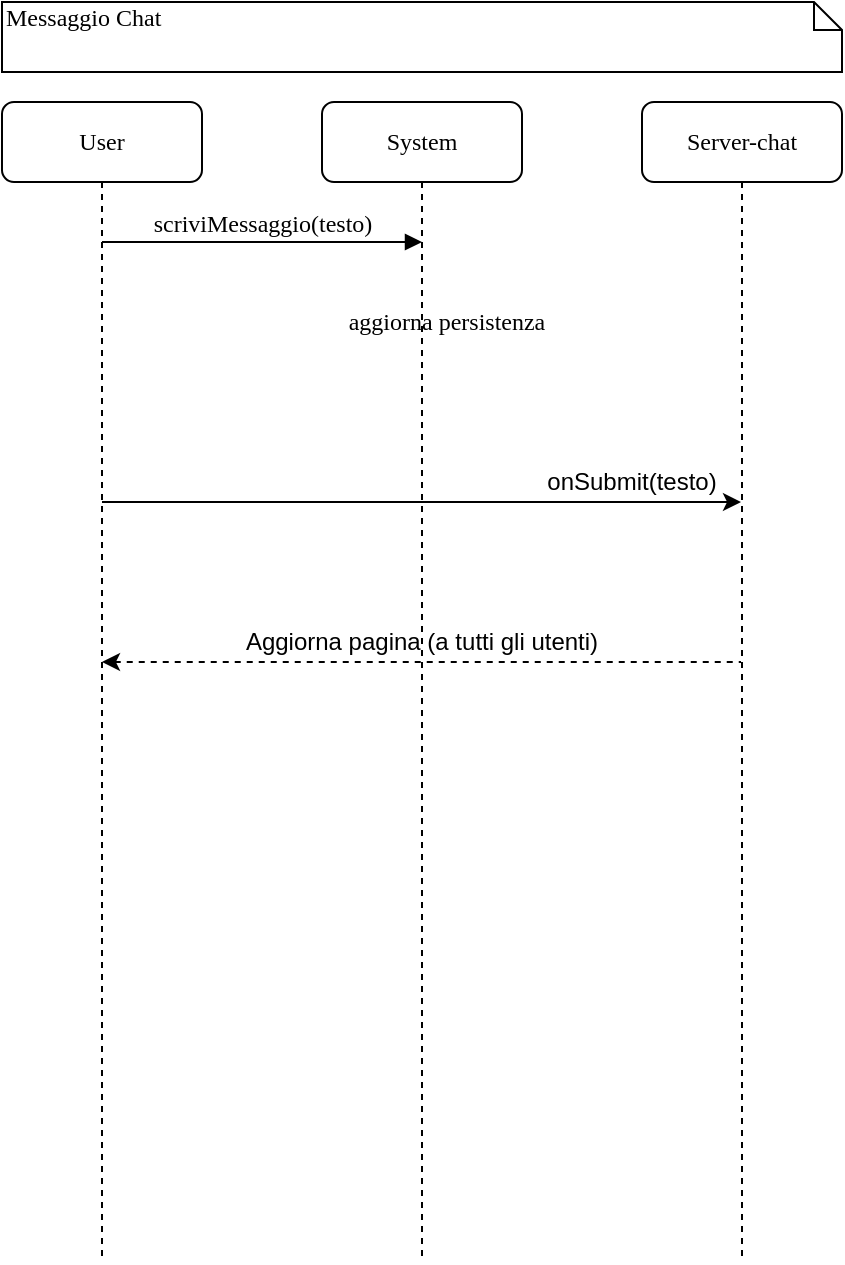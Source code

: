 <mxfile version="14.6.13" type="device"><diagram name="Page-1" id="13e1069c-82ec-6db2-03f1-153e76fe0fe0"><mxGraphModel dx="1086" dy="806" grid="1" gridSize="10" guides="1" tooltips="1" connect="1" arrows="1" fold="1" page="1" pageScale="1" pageWidth="1100" pageHeight="850" background="#ffffff" math="0" shadow="0"><root><mxCell id="0"/><mxCell id="1" parent="0"/><mxCell id="2Y6UTqzQKpLfcoh1_tPF-1" value="System" style="shape=umlLifeline;perimeter=lifelinePerimeter;whiteSpace=wrap;html=1;container=1;collapsible=0;recursiveResize=0;outlineConnect=0;rounded=1;shadow=0;comic=0;labelBackgroundColor=none;strokeWidth=1;fontFamily=Verdana;fontSize=12;align=center;" parent="1" vertex="1"><mxGeometry x="470" y="90" width="100" height="580" as="geometry"/></mxCell><mxCell id="2Y6UTqzQKpLfcoh1_tPF-2" value="User" style="shape=umlLifeline;perimeter=lifelinePerimeter;whiteSpace=wrap;html=1;container=1;collapsible=0;recursiveResize=0;outlineConnect=0;rounded=1;shadow=0;comic=0;labelBackgroundColor=none;strokeWidth=1;fontFamily=Verdana;fontSize=12;align=center;" parent="1" vertex="1"><mxGeometry x="310" y="90" width="100" height="580" as="geometry"/></mxCell><mxCell id="2Y6UTqzQKpLfcoh1_tPF-3" value="scriviMessaggio(testo)" style="html=1;verticalAlign=bottom;endArrow=block;labelBackgroundColor=none;fontFamily=Verdana;fontSize=12;edgeStyle=elbowEdgeStyle;elbow=vertical;" parent="1" source="2Y6UTqzQKpLfcoh1_tPF-2" edge="1"><mxGeometry relative="1" as="geometry"><mxPoint x="365" y="190" as="sourcePoint"/><mxPoint x="520" y="160" as="targetPoint"/><Array as="points"><mxPoint x="470" y="160"/></Array></mxGeometry></mxCell><mxCell id="2Y6UTqzQKpLfcoh1_tPF-4" value="Messaggio Chat" style="shape=note;whiteSpace=wrap;html=1;size=14;verticalAlign=top;align=left;spacingTop=-6;rounded=0;shadow=0;comic=0;labelBackgroundColor=none;strokeWidth=1;fontFamily=Verdana;fontSize=12" parent="1" vertex="1"><mxGeometry x="310" y="40" width="420" height="35" as="geometry"/></mxCell><mxCell id="2Y6UTqzQKpLfcoh1_tPF-5" value="" style="endArrow=none;dashed=1;html=1;startArrow=classic;startFill=1;" parent="1" edge="1" target="OA-H4c_u653RcDQijddL-1"><mxGeometry width="50" height="50" relative="1" as="geometry"><mxPoint x="360" y="370" as="sourcePoint"/><mxPoint x="520" y="370" as="targetPoint"/><Array as="points"><mxPoint x="470.5" y="370"/></Array></mxGeometry></mxCell><mxCell id="2Y6UTqzQKpLfcoh1_tPF-9" value="aggiorna persistenza" style="text;html=1;strokeColor=none;fillColor=none;align=center;verticalAlign=middle;whiteSpace=wrap;rounded=0;fontFamily=Verdana;" parent="1" vertex="1"><mxGeometry x="460" y="190" width="145" height="20" as="geometry"/></mxCell><mxCell id="OA-H4c_u653RcDQijddL-1" value="Server-chat" style="shape=umlLifeline;perimeter=lifelinePerimeter;whiteSpace=wrap;html=1;container=1;collapsible=0;recursiveResize=0;outlineConnect=0;rounded=1;shadow=0;comic=0;labelBackgroundColor=none;strokeWidth=1;fontFamily=Verdana;fontSize=12;align=center;" vertex="1" parent="1"><mxGeometry x="630" y="90" width="100" height="580" as="geometry"/></mxCell><mxCell id="OA-H4c_u653RcDQijddL-2" value="" style="endArrow=classic;html=1;" edge="1" parent="1" source="2Y6UTqzQKpLfcoh1_tPF-2" target="OA-H4c_u653RcDQijddL-1"><mxGeometry width="50" height="50" relative="1" as="geometry"><mxPoint x="410" y="430" as="sourcePoint"/><mxPoint x="460" y="380" as="targetPoint"/><Array as="points"><mxPoint x="500" y="290"/><mxPoint x="590" y="290"/><mxPoint x="640" y="290"/></Array></mxGeometry></mxCell><mxCell id="OA-H4c_u653RcDQijddL-3" value="onSubmit(testo)" style="text;html=1;strokeColor=none;fillColor=none;align=center;verticalAlign=middle;whiteSpace=wrap;rounded=0;" vertex="1" parent="1"><mxGeometry x="560" y="270" width="130" height="20" as="geometry"/></mxCell><mxCell id="OA-H4c_u653RcDQijddL-4" value="Aggiorna pagina (a tutti gli utenti)" style="text;html=1;strokeColor=none;fillColor=none;align=center;verticalAlign=middle;whiteSpace=wrap;rounded=0;" vertex="1" parent="1"><mxGeometry x="395" y="350" width="250" height="20" as="geometry"/></mxCell></root></mxGraphModel></diagram></mxfile>